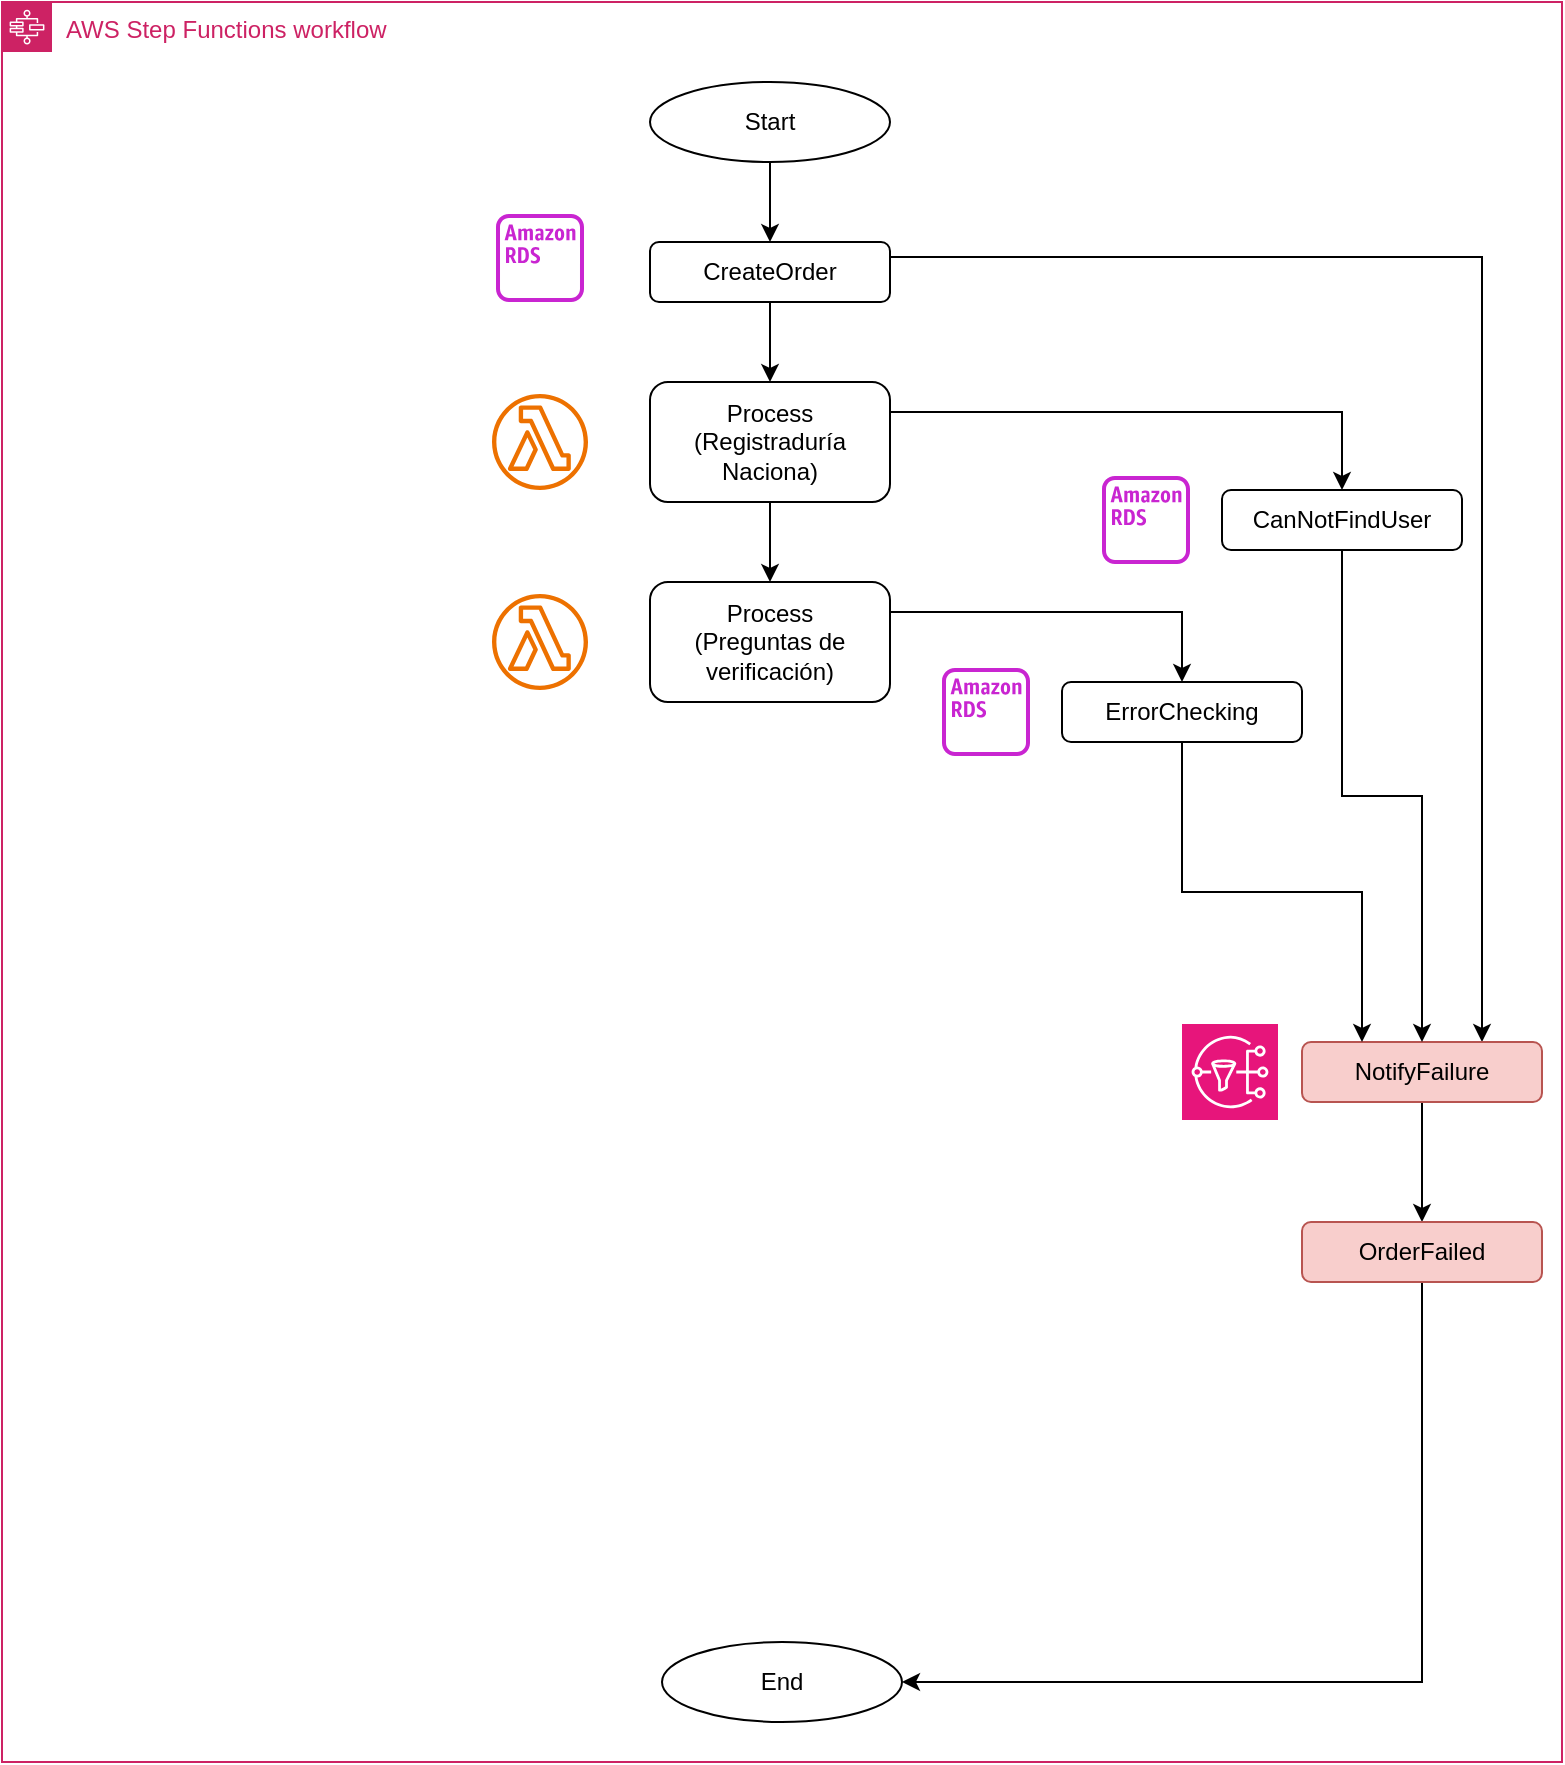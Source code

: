 <mxfile version="21.7.4" type="github">
  <diagram name="Página-1" id="LiQZPyGt5zEEKXpuetun">
    <mxGraphModel dx="1434" dy="744" grid="1" gridSize="10" guides="1" tooltips="1" connect="1" arrows="1" fold="1" page="1" pageScale="1" pageWidth="827" pageHeight="1169" math="0" shadow="0">
      <root>
        <mxCell id="0" />
        <mxCell id="1" parent="0" />
        <mxCell id="q-fP648sZez-ciRgkKnh-3" value="AWS Step Functions workflow" style="points=[[0,0],[0.25,0],[0.5,0],[0.75,0],[1,0],[1,0.25],[1,0.5],[1,0.75],[1,1],[0.75,1],[0.5,1],[0.25,1],[0,1],[0,0.75],[0,0.5],[0,0.25]];outlineConnect=0;gradientColor=none;html=1;whiteSpace=wrap;fontSize=12;fontStyle=0;container=1;pointerEvents=0;collapsible=0;recursiveResize=0;shape=mxgraph.aws4.group;grIcon=mxgraph.aws4.group_aws_step_functions_workflow;strokeColor=#CD2264;fillColor=none;verticalAlign=top;align=left;spacingLeft=30;fontColor=#CD2264;dashed=0;" vertex="1" parent="1">
          <mxGeometry x="30" y="170" width="780" height="880" as="geometry" />
        </mxCell>
        <mxCell id="q-fP648sZez-ciRgkKnh-6" style="edgeStyle=orthogonalEdgeStyle;rounded=0;orthogonalLoop=1;jettySize=auto;html=1;exitX=0.5;exitY=1;exitDx=0;exitDy=0;" edge="1" parent="q-fP648sZez-ciRgkKnh-3" source="q-fP648sZez-ciRgkKnh-4" target="q-fP648sZez-ciRgkKnh-5">
          <mxGeometry relative="1" as="geometry" />
        </mxCell>
        <mxCell id="q-fP648sZez-ciRgkKnh-4" value="Start" style="ellipse;whiteSpace=wrap;html=1;" vertex="1" parent="q-fP648sZez-ciRgkKnh-3">
          <mxGeometry x="324" y="40" width="120" height="40" as="geometry" />
        </mxCell>
        <mxCell id="q-fP648sZez-ciRgkKnh-10" style="edgeStyle=orthogonalEdgeStyle;rounded=0;orthogonalLoop=1;jettySize=auto;html=1;exitX=0.5;exitY=1;exitDx=0;exitDy=0;entryX=0.5;entryY=0;entryDx=0;entryDy=0;" edge="1" parent="q-fP648sZez-ciRgkKnh-3" source="q-fP648sZez-ciRgkKnh-5" target="q-fP648sZez-ciRgkKnh-8">
          <mxGeometry relative="1" as="geometry" />
        </mxCell>
        <mxCell id="q-fP648sZez-ciRgkKnh-20" style="edgeStyle=orthogonalEdgeStyle;rounded=0;orthogonalLoop=1;jettySize=auto;html=1;exitX=1;exitY=0.25;exitDx=0;exitDy=0;entryX=0.75;entryY=0;entryDx=0;entryDy=0;" edge="1" parent="q-fP648sZez-ciRgkKnh-3" source="q-fP648sZez-ciRgkKnh-5" target="q-fP648sZez-ciRgkKnh-19">
          <mxGeometry relative="1" as="geometry" />
        </mxCell>
        <mxCell id="q-fP648sZez-ciRgkKnh-5" value="CreateOrder" style="rounded=1;whiteSpace=wrap;html=1;" vertex="1" parent="q-fP648sZez-ciRgkKnh-3">
          <mxGeometry x="324" y="120" width="120" height="30" as="geometry" />
        </mxCell>
        <mxCell id="q-fP648sZez-ciRgkKnh-7" value="" style="sketch=0;outlineConnect=0;fontColor=#232F3E;gradientColor=none;fillColor=#C925D1;strokeColor=none;dashed=0;verticalLabelPosition=bottom;verticalAlign=top;align=center;html=1;fontSize=12;fontStyle=0;aspect=fixed;pointerEvents=1;shape=mxgraph.aws4.rds_instance_alt;" vertex="1" parent="q-fP648sZez-ciRgkKnh-3">
          <mxGeometry x="247" y="106" width="44" height="44" as="geometry" />
        </mxCell>
        <mxCell id="q-fP648sZez-ciRgkKnh-13" style="edgeStyle=orthogonalEdgeStyle;rounded=0;orthogonalLoop=1;jettySize=auto;html=1;exitX=0.5;exitY=1;exitDx=0;exitDy=0;entryX=0.5;entryY=0;entryDx=0;entryDy=0;" edge="1" parent="q-fP648sZez-ciRgkKnh-3" source="q-fP648sZez-ciRgkKnh-8" target="q-fP648sZez-ciRgkKnh-11">
          <mxGeometry relative="1" as="geometry" />
        </mxCell>
        <mxCell id="q-fP648sZez-ciRgkKnh-22" style="edgeStyle=orthogonalEdgeStyle;rounded=0;orthogonalLoop=1;jettySize=auto;html=1;exitX=1;exitY=0.25;exitDx=0;exitDy=0;entryX=0.5;entryY=0;entryDx=0;entryDy=0;" edge="1" parent="q-fP648sZez-ciRgkKnh-3" source="q-fP648sZez-ciRgkKnh-8" target="q-fP648sZez-ciRgkKnh-21">
          <mxGeometry relative="1" as="geometry" />
        </mxCell>
        <mxCell id="q-fP648sZez-ciRgkKnh-8" value="Process (Registraduría Naciona)" style="rounded=1;whiteSpace=wrap;html=1;" vertex="1" parent="q-fP648sZez-ciRgkKnh-3">
          <mxGeometry x="324" y="190" width="120" height="60" as="geometry" />
        </mxCell>
        <mxCell id="q-fP648sZez-ciRgkKnh-9" value="" style="sketch=0;outlineConnect=0;fontColor=#232F3E;gradientColor=none;fillColor=#ED7100;strokeColor=none;dashed=0;verticalLabelPosition=bottom;verticalAlign=top;align=center;html=1;fontSize=12;fontStyle=0;aspect=fixed;pointerEvents=1;shape=mxgraph.aws4.lambda_function;" vertex="1" parent="q-fP648sZez-ciRgkKnh-3">
          <mxGeometry x="245" y="196" width="48" height="48" as="geometry" />
        </mxCell>
        <mxCell id="q-fP648sZez-ciRgkKnh-43" style="edgeStyle=orthogonalEdgeStyle;rounded=0;orthogonalLoop=1;jettySize=auto;html=1;exitX=1;exitY=0.25;exitDx=0;exitDy=0;entryX=0.5;entryY=0;entryDx=0;entryDy=0;" edge="1" parent="q-fP648sZez-ciRgkKnh-3" source="q-fP648sZez-ciRgkKnh-11" target="q-fP648sZez-ciRgkKnh-42">
          <mxGeometry relative="1" as="geometry" />
        </mxCell>
        <mxCell id="q-fP648sZez-ciRgkKnh-11" value="Process &lt;br&gt;(Preguntas de verificación)" style="rounded=1;whiteSpace=wrap;html=1;" vertex="1" parent="q-fP648sZez-ciRgkKnh-3">
          <mxGeometry x="324" y="290" width="120" height="60" as="geometry" />
        </mxCell>
        <mxCell id="q-fP648sZez-ciRgkKnh-12" value="" style="sketch=0;outlineConnect=0;fontColor=#232F3E;gradientColor=none;fillColor=#ED7100;strokeColor=none;dashed=0;verticalLabelPosition=bottom;verticalAlign=top;align=center;html=1;fontSize=12;fontStyle=0;aspect=fixed;pointerEvents=1;shape=mxgraph.aws4.lambda_function;" vertex="1" parent="q-fP648sZez-ciRgkKnh-3">
          <mxGeometry x="245" y="296" width="48" height="48" as="geometry" />
        </mxCell>
        <mxCell id="q-fP648sZez-ciRgkKnh-49" style="edgeStyle=orthogonalEdgeStyle;rounded=0;orthogonalLoop=1;jettySize=auto;html=1;exitX=0.5;exitY=1;exitDx=0;exitDy=0;entryX=0.5;entryY=0;entryDx=0;entryDy=0;" edge="1" parent="q-fP648sZez-ciRgkKnh-3" source="q-fP648sZez-ciRgkKnh-19" target="q-fP648sZez-ciRgkKnh-47">
          <mxGeometry relative="1" as="geometry" />
        </mxCell>
        <mxCell id="q-fP648sZez-ciRgkKnh-19" value="NotifyFailure" style="rounded=1;whiteSpace=wrap;html=1;fillColor=#f8cecc;strokeColor=#b85450;" vertex="1" parent="q-fP648sZez-ciRgkKnh-3">
          <mxGeometry x="650" y="520" width="120" height="30" as="geometry" />
        </mxCell>
        <mxCell id="q-fP648sZez-ciRgkKnh-24" style="edgeStyle=orthogonalEdgeStyle;rounded=0;orthogonalLoop=1;jettySize=auto;html=1;exitX=0.5;exitY=1;exitDx=0;exitDy=0;" edge="1" parent="q-fP648sZez-ciRgkKnh-3" source="q-fP648sZez-ciRgkKnh-21" target="q-fP648sZez-ciRgkKnh-19">
          <mxGeometry relative="1" as="geometry" />
        </mxCell>
        <mxCell id="q-fP648sZez-ciRgkKnh-21" value="CanNotFindUser" style="rounded=1;whiteSpace=wrap;html=1;" vertex="1" parent="q-fP648sZez-ciRgkKnh-3">
          <mxGeometry x="610" y="244" width="120" height="30" as="geometry" />
        </mxCell>
        <mxCell id="q-fP648sZez-ciRgkKnh-23" value="" style="sketch=0;outlineConnect=0;fontColor=#232F3E;gradientColor=none;fillColor=#C925D1;strokeColor=none;dashed=0;verticalLabelPosition=bottom;verticalAlign=top;align=center;html=1;fontSize=12;fontStyle=0;aspect=fixed;pointerEvents=1;shape=mxgraph.aws4.rds_instance_alt;" vertex="1" parent="q-fP648sZez-ciRgkKnh-3">
          <mxGeometry x="550" y="237" width="44" height="44" as="geometry" />
        </mxCell>
        <mxCell id="q-fP648sZez-ciRgkKnh-45" style="edgeStyle=orthogonalEdgeStyle;rounded=0;orthogonalLoop=1;jettySize=auto;html=1;exitX=0.5;exitY=1;exitDx=0;exitDy=0;entryX=0.25;entryY=0;entryDx=0;entryDy=0;" edge="1" parent="q-fP648sZez-ciRgkKnh-3" source="q-fP648sZez-ciRgkKnh-42" target="q-fP648sZez-ciRgkKnh-19">
          <mxGeometry relative="1" as="geometry" />
        </mxCell>
        <mxCell id="q-fP648sZez-ciRgkKnh-42" value="ErrorChecking" style="rounded=1;whiteSpace=wrap;html=1;" vertex="1" parent="q-fP648sZez-ciRgkKnh-3">
          <mxGeometry x="530" y="340" width="120" height="30" as="geometry" />
        </mxCell>
        <mxCell id="q-fP648sZez-ciRgkKnh-44" value="" style="sketch=0;outlineConnect=0;fontColor=#232F3E;gradientColor=none;fillColor=#C925D1;strokeColor=none;dashed=0;verticalLabelPosition=bottom;verticalAlign=top;align=center;html=1;fontSize=12;fontStyle=0;aspect=fixed;pointerEvents=1;shape=mxgraph.aws4.rds_instance_alt;" vertex="1" parent="q-fP648sZez-ciRgkKnh-3">
          <mxGeometry x="470" y="333" width="44" height="44" as="geometry" />
        </mxCell>
        <mxCell id="q-fP648sZez-ciRgkKnh-46" value="" style="sketch=0;points=[[0,0,0],[0.25,0,0],[0.5,0,0],[0.75,0,0],[1,0,0],[0,1,0],[0.25,1,0],[0.5,1,0],[0.75,1,0],[1,1,0],[0,0.25,0],[0,0.5,0],[0,0.75,0],[1,0.25,0],[1,0.5,0],[1,0.75,0]];outlineConnect=0;fontColor=#232F3E;fillColor=#E7157B;strokeColor=#ffffff;dashed=0;verticalLabelPosition=bottom;verticalAlign=top;align=center;html=1;fontSize=12;fontStyle=0;aspect=fixed;shape=mxgraph.aws4.resourceIcon;resIcon=mxgraph.aws4.sns;" vertex="1" parent="q-fP648sZez-ciRgkKnh-3">
          <mxGeometry x="590" y="511" width="48" height="48" as="geometry" />
        </mxCell>
        <mxCell id="q-fP648sZez-ciRgkKnh-50" style="edgeStyle=orthogonalEdgeStyle;rounded=0;orthogonalLoop=1;jettySize=auto;html=1;exitX=0.5;exitY=1;exitDx=0;exitDy=0;entryX=1;entryY=0.5;entryDx=0;entryDy=0;" edge="1" parent="q-fP648sZez-ciRgkKnh-3" source="q-fP648sZez-ciRgkKnh-47" target="q-fP648sZez-ciRgkKnh-48">
          <mxGeometry relative="1" as="geometry" />
        </mxCell>
        <mxCell id="q-fP648sZez-ciRgkKnh-47" value="OrderFailed" style="rounded=1;whiteSpace=wrap;html=1;fillColor=#f8cecc;strokeColor=#b85450;" vertex="1" parent="q-fP648sZez-ciRgkKnh-3">
          <mxGeometry x="650" y="610" width="120" height="30" as="geometry" />
        </mxCell>
        <mxCell id="q-fP648sZez-ciRgkKnh-48" value="End" style="ellipse;whiteSpace=wrap;html=1;" vertex="1" parent="q-fP648sZez-ciRgkKnh-3">
          <mxGeometry x="330" y="820" width="120" height="40" as="geometry" />
        </mxCell>
      </root>
    </mxGraphModel>
  </diagram>
</mxfile>
